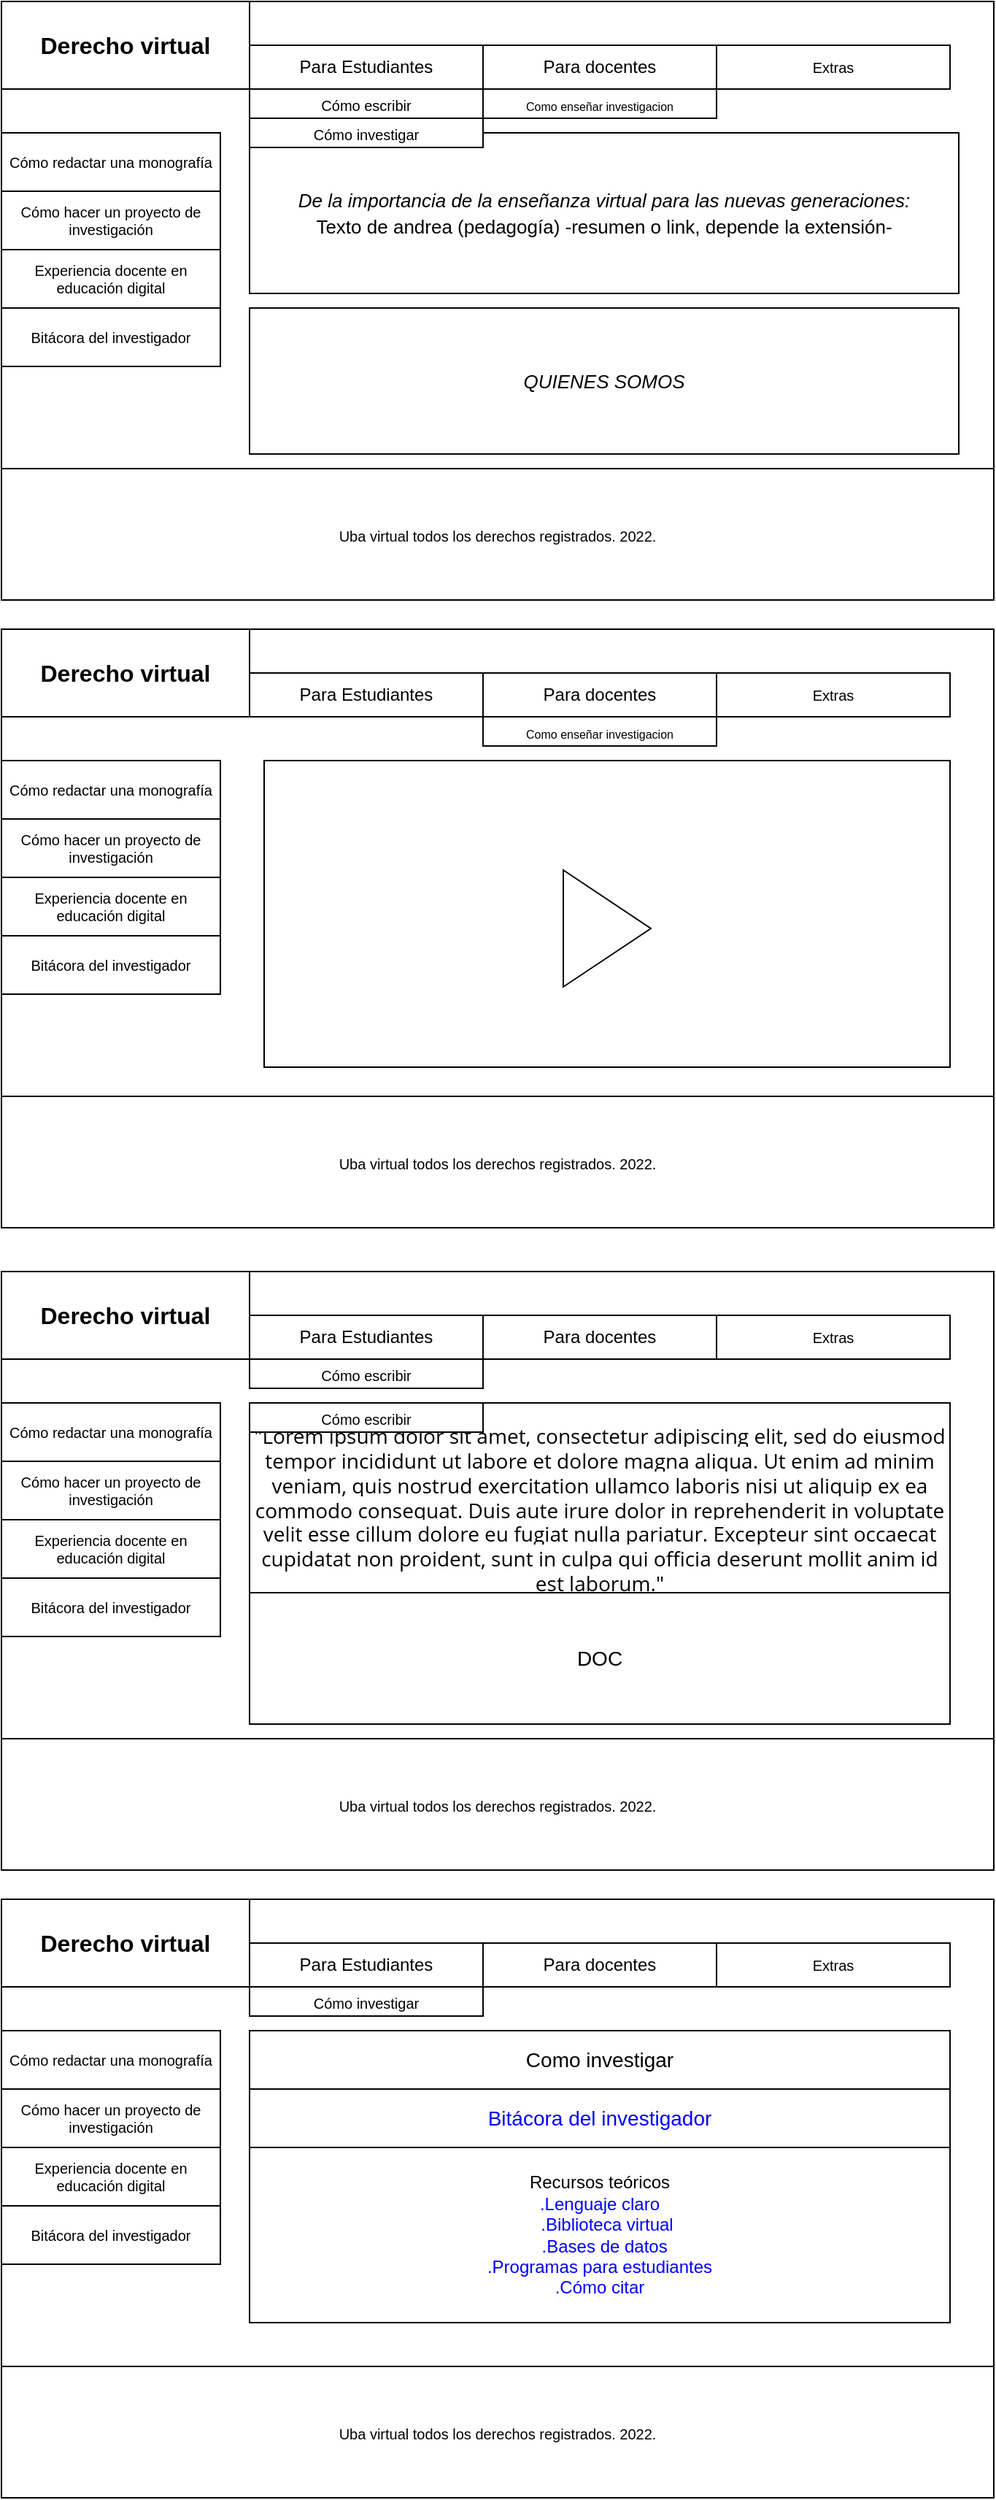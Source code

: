 <mxfile version="20.2.5" type="device"><diagram id="0DwZai1DJEqQ_BUqtgwn" name="Página-1"><mxGraphModel dx="1021" dy="567" grid="1" gridSize="10" guides="1" tooltips="1" connect="1" arrows="1" fold="1" page="1" pageScale="1" pageWidth="827" pageHeight="1169" math="0" shadow="0"><root><mxCell id="0"/><mxCell id="1" parent="0"/><mxCell id="tN2g6tQqou8vmo9OlKKQ-1" value="" style="rounded=0;whiteSpace=wrap;html=1;" vertex="1" parent="1"><mxGeometry x="80" y="30" width="680" height="410" as="geometry"/></mxCell><mxCell id="tN2g6tQqou8vmo9OlKKQ-2" value="&lt;font size=&quot;1&quot; style=&quot;&quot;&gt;&lt;b style=&quot;font-size: 16px;&quot;&gt;Derecho virtual&lt;/b&gt;&lt;/font&gt;" style="rounded=0;whiteSpace=wrap;html=1;" vertex="1" parent="1"><mxGeometry x="80" y="30" width="170" height="60" as="geometry"/></mxCell><mxCell id="tN2g6tQqou8vmo9OlKKQ-3" value="Para docentes" style="rounded=0;whiteSpace=wrap;html=1;" vertex="1" parent="1"><mxGeometry x="410" y="60" width="160" height="30" as="geometry"/></mxCell><mxCell id="tN2g6tQqou8vmo9OlKKQ-4" value="Para Estudiantes" style="rounded=0;whiteSpace=wrap;html=1;" vertex="1" parent="1"><mxGeometry x="250" y="60" width="160" height="30" as="geometry"/></mxCell><mxCell id="tN2g6tQqou8vmo9OlKKQ-5" value="&lt;font style=&quot;font-size: 10px;&quot;&gt;Extras&lt;/font&gt;" style="rounded=0;whiteSpace=wrap;html=1;" vertex="1" parent="1"><mxGeometry x="570" y="60" width="160" height="30" as="geometry"/></mxCell><mxCell id="tN2g6tQqou8vmo9OlKKQ-7" value="&lt;span style=&quot;font-size: 13px;&quot; id=&quot;docs-internal-guid-e25d968c-7fff-4062-70da-d6fd4b11f911&quot;&gt;&lt;p style=&quot;line-height:1.38;text-align: justify;margin-top:0pt;margin-bottom:0pt;&quot; dir=&quot;ltr&quot;&gt;&lt;span style=&quot;font-family: Arial; background-color: transparent; font-style: italic; font-variant-numeric: normal; font-variant-east-asian: normal; vertical-align: baseline;&quot;&gt;De la importancia de la enseñanza virtual para las nuevas generaciones:&lt;/span&gt;&lt;/p&gt;&lt;p style=&quot;line-height:1.38;margin-top:0pt;margin-bottom:0pt;&quot; dir=&quot;ltr&quot;&gt;&lt;span style=&quot;font-family: Arial; background-color: transparent; font-variant-numeric: normal; font-variant-east-asian: normal; vertical-align: baseline;&quot;&gt;Texto de andrea (pedagogía) -resumen o link, depende la extensión-&lt;/span&gt;&lt;/p&gt;&lt;/span&gt;" style="rounded=0;whiteSpace=wrap;html=1;" vertex="1" parent="1"><mxGeometry x="250" y="120" width="486" height="110" as="geometry"/></mxCell><mxCell id="tN2g6tQqou8vmo9OlKKQ-8" value="" style="rounded=0;whiteSpace=wrap;html=1;fontSize=13;" vertex="1" parent="1"><mxGeometry x="80" y="120" width="150" height="160" as="geometry"/></mxCell><mxCell id="tN2g6tQqou8vmo9OlKKQ-9" value="&lt;font style=&quot;font-size: 10px;&quot;&gt;Uba virtual todos los derechos registrados. 2022.&lt;/font&gt;" style="rounded=0;whiteSpace=wrap;html=1;fontSize=13;" vertex="1" parent="1"><mxGeometry x="80" y="350" width="680" height="90" as="geometry"/></mxCell><mxCell id="tN2g6tQqou8vmo9OlKKQ-13" value="&lt;span style=&quot;font-size: 8px;&quot;&gt;Como enseñar investigacion&lt;/span&gt;" style="rounded=0;whiteSpace=wrap;html=1;fontSize=13;" vertex="1" parent="1"><mxGeometry x="410" y="90" width="160" height="20" as="geometry"/></mxCell><mxCell id="tN2g6tQqou8vmo9OlKKQ-14" value="&lt;font style=&quot;font-size: 10px;&quot;&gt;Cómo investigar&lt;/font&gt;" style="rounded=0;whiteSpace=wrap;html=1;fontSize=13;" vertex="1" parent="1"><mxGeometry x="250" y="110" width="160" height="20" as="geometry"/></mxCell><mxCell id="tN2g6tQqou8vmo9OlKKQ-15" value="&lt;font style=&quot;font-size: 10px;&quot;&gt;Cómo escribir&lt;/font&gt;" style="rounded=0;whiteSpace=wrap;html=1;fontSize=13;" vertex="1" parent="1"><mxGeometry x="250" y="90" width="160" height="20" as="geometry"/></mxCell><mxCell id="tN2g6tQqou8vmo9OlKKQ-16" value="Cómo redactar una monografía" style="rounded=0;whiteSpace=wrap;html=1;fontSize=10;" vertex="1" parent="1"><mxGeometry x="80" y="120" width="150" height="40" as="geometry"/></mxCell><mxCell id="tN2g6tQqou8vmo9OlKKQ-17" value="Cómo hacer un proyecto de investigación" style="rounded=0;whiteSpace=wrap;html=1;fontSize=10;" vertex="1" parent="1"><mxGeometry x="80" y="160" width="150" height="40" as="geometry"/></mxCell><mxCell id="tN2g6tQqou8vmo9OlKKQ-18" value="Experiencia docente en educación digital" style="rounded=0;whiteSpace=wrap;html=1;fontSize=10;" vertex="1" parent="1"><mxGeometry x="80" y="200" width="150" height="40" as="geometry"/></mxCell><mxCell id="tN2g6tQqou8vmo9OlKKQ-21" value="Bitácora del investigador" style="rounded=0;whiteSpace=wrap;html=1;fontSize=10;" vertex="1" parent="1"><mxGeometry x="80" y="240" width="150" height="40" as="geometry"/></mxCell><mxCell id="tN2g6tQqou8vmo9OlKKQ-23" value="&lt;span style=&quot;font-size: 13px;&quot; id=&quot;docs-internal-guid-e25d968c-7fff-4062-70da-d6fd4b11f911&quot;&gt;&lt;p style=&quot;line-height:1.38;text-align: justify;margin-top:0pt;margin-bottom:0pt;&quot; dir=&quot;ltr&quot;&gt;&lt;font face=&quot;Arial&quot;&gt;&lt;i&gt;QUIENES SOMOS&lt;/i&gt;&lt;/font&gt;&lt;/p&gt;&lt;/span&gt;" style="rounded=0;whiteSpace=wrap;html=1;" vertex="1" parent="1"><mxGeometry x="250" y="240" width="486" height="100" as="geometry"/></mxCell><mxCell id="tN2g6tQqou8vmo9OlKKQ-41" value="" style="rounded=0;whiteSpace=wrap;html=1;" vertex="1" parent="1"><mxGeometry x="80" y="460" width="680" height="410" as="geometry"/></mxCell><mxCell id="tN2g6tQqou8vmo9OlKKQ-42" value="&lt;font size=&quot;1&quot; style=&quot;&quot;&gt;&lt;b style=&quot;font-size: 16px;&quot;&gt;Derecho virtual&lt;/b&gt;&lt;/font&gt;" style="rounded=0;whiteSpace=wrap;html=1;" vertex="1" parent="1"><mxGeometry x="80" y="460" width="170" height="60" as="geometry"/></mxCell><mxCell id="tN2g6tQqou8vmo9OlKKQ-43" value="Para docentes" style="rounded=0;whiteSpace=wrap;html=1;" vertex="1" parent="1"><mxGeometry x="410" y="490" width="160" height="30" as="geometry"/></mxCell><mxCell id="tN2g6tQqou8vmo9OlKKQ-44" value="Para Estudiantes" style="rounded=0;whiteSpace=wrap;html=1;" vertex="1" parent="1"><mxGeometry x="250" y="490" width="160" height="30" as="geometry"/></mxCell><mxCell id="tN2g6tQqou8vmo9OlKKQ-45" value="&lt;font style=&quot;font-size: 10px;&quot;&gt;Extras&lt;/font&gt;" style="rounded=0;whiteSpace=wrap;html=1;" vertex="1" parent="1"><mxGeometry x="570" y="490" width="160" height="30" as="geometry"/></mxCell><mxCell id="tN2g6tQqou8vmo9OlKKQ-47" value="" style="rounded=0;whiteSpace=wrap;html=1;fontSize=13;" vertex="1" parent="1"><mxGeometry x="80" y="550" width="150" height="160" as="geometry"/></mxCell><mxCell id="tN2g6tQqou8vmo9OlKKQ-48" value="&lt;font style=&quot;font-size: 10px;&quot;&gt;Uba virtual todos los derechos registrados. 2022.&lt;/font&gt;" style="rounded=0;whiteSpace=wrap;html=1;fontSize=13;" vertex="1" parent="1"><mxGeometry x="80" y="780" width="680" height="90" as="geometry"/></mxCell><mxCell id="tN2g6tQqou8vmo9OlKKQ-52" value="Cómo redactar una monografía" style="rounded=0;whiteSpace=wrap;html=1;fontSize=10;" vertex="1" parent="1"><mxGeometry x="80" y="550" width="150" height="40" as="geometry"/></mxCell><mxCell id="tN2g6tQqou8vmo9OlKKQ-53" value="Cómo hacer un proyecto de investigación" style="rounded=0;whiteSpace=wrap;html=1;fontSize=10;" vertex="1" parent="1"><mxGeometry x="80" y="590" width="150" height="40" as="geometry"/></mxCell><mxCell id="tN2g6tQqou8vmo9OlKKQ-54" value="Experiencia docente en educación digital" style="rounded=0;whiteSpace=wrap;html=1;fontSize=10;" vertex="1" parent="1"><mxGeometry x="80" y="630" width="150" height="40" as="geometry"/></mxCell><mxCell id="tN2g6tQqou8vmo9OlKKQ-55" value="Bitácora del investigador" style="rounded=0;whiteSpace=wrap;html=1;fontSize=10;" vertex="1" parent="1"><mxGeometry x="80" y="670" width="150" height="40" as="geometry"/></mxCell><mxCell id="tN2g6tQqou8vmo9OlKKQ-57" value="" style="rounded=0;whiteSpace=wrap;html=1;fontSize=10;" vertex="1" parent="1"><mxGeometry x="260" y="550" width="470" height="210" as="geometry"/></mxCell><mxCell id="tN2g6tQqou8vmo9OlKKQ-58" value="" style="triangle;whiteSpace=wrap;html=1;fontSize=10;" vertex="1" parent="1"><mxGeometry x="465" y="625" width="60" height="80" as="geometry"/></mxCell><mxCell id="tN2g6tQqou8vmo9OlKKQ-59" value="&lt;span style=&quot;font-size: 8px;&quot;&gt;Como enseñar investigacion&lt;/span&gt;" style="rounded=0;whiteSpace=wrap;html=1;fontSize=13;" vertex="1" parent="1"><mxGeometry x="410" y="520" width="160" height="20" as="geometry"/></mxCell><mxCell id="tN2g6tQqou8vmo9OlKKQ-60" value="" style="rounded=0;whiteSpace=wrap;html=1;" vertex="1" parent="1"><mxGeometry x="80" y="900" width="680" height="410" as="geometry"/></mxCell><mxCell id="tN2g6tQqou8vmo9OlKKQ-61" value="&lt;font size=&quot;1&quot; style=&quot;&quot;&gt;&lt;b style=&quot;font-size: 16px;&quot;&gt;Derecho virtual&lt;/b&gt;&lt;/font&gt;" style="rounded=0;whiteSpace=wrap;html=1;" vertex="1" parent="1"><mxGeometry x="80" y="900" width="170" height="60" as="geometry"/></mxCell><mxCell id="tN2g6tQqou8vmo9OlKKQ-62" value="Para docentes" style="rounded=0;whiteSpace=wrap;html=1;" vertex="1" parent="1"><mxGeometry x="410" y="930" width="160" height="30" as="geometry"/></mxCell><mxCell id="tN2g6tQqou8vmo9OlKKQ-63" value="Para Estudiantes" style="rounded=0;whiteSpace=wrap;html=1;" vertex="1" parent="1"><mxGeometry x="250" y="930" width="160" height="30" as="geometry"/></mxCell><mxCell id="tN2g6tQqou8vmo9OlKKQ-64" value="&lt;font style=&quot;font-size: 10px;&quot;&gt;Extras&lt;/font&gt;" style="rounded=0;whiteSpace=wrap;html=1;" vertex="1" parent="1"><mxGeometry x="570" y="930" width="160" height="30" as="geometry"/></mxCell><mxCell id="tN2g6tQqou8vmo9OlKKQ-66" value="" style="rounded=0;whiteSpace=wrap;html=1;fontSize=13;" vertex="1" parent="1"><mxGeometry x="80" y="990" width="150" height="160" as="geometry"/></mxCell><mxCell id="tN2g6tQqou8vmo9OlKKQ-67" value="&lt;font style=&quot;font-size: 10px;&quot;&gt;Uba virtual todos los derechos registrados. 2022.&lt;/font&gt;" style="rounded=0;whiteSpace=wrap;html=1;fontSize=13;" vertex="1" parent="1"><mxGeometry x="80" y="1220" width="680" height="90" as="geometry"/></mxCell><mxCell id="tN2g6tQqou8vmo9OlKKQ-71" value="Cómo redactar una monografía" style="rounded=0;whiteSpace=wrap;html=1;fontSize=10;" vertex="1" parent="1"><mxGeometry x="80" y="990" width="150" height="40" as="geometry"/></mxCell><mxCell id="tN2g6tQqou8vmo9OlKKQ-72" value="Cómo hacer un proyecto de investigación" style="rounded=0;whiteSpace=wrap;html=1;fontSize=10;" vertex="1" parent="1"><mxGeometry x="80" y="1030" width="150" height="40" as="geometry"/></mxCell><mxCell id="tN2g6tQqou8vmo9OlKKQ-73" value="Experiencia docente en educación digital" style="rounded=0;whiteSpace=wrap;html=1;fontSize=10;" vertex="1" parent="1"><mxGeometry x="80" y="1070" width="150" height="40" as="geometry"/></mxCell><mxCell id="tN2g6tQqou8vmo9OlKKQ-74" value="Bitácora del investigador" style="rounded=0;whiteSpace=wrap;html=1;fontSize=10;" vertex="1" parent="1"><mxGeometry x="80" y="1110" width="150" height="40" as="geometry"/></mxCell><mxCell id="tN2g6tQqou8vmo9OlKKQ-76" value="&lt;font style=&quot;font-size: 14px;&quot;&gt;&lt;br&gt;&lt;span style=&quot;color: rgb(0, 0, 0); font-family: &amp;quot;Open Sans&amp;quot;, Arial, sans-serif; font-style: normal; font-variant-ligatures: normal; font-variant-caps: normal; font-weight: 400; letter-spacing: normal; orphans: 2; text-align: justify; text-indent: 0px; text-transform: none; widows: 2; word-spacing: 0px; -webkit-text-stroke-width: 0px; background-color: rgb(255, 255, 255); text-decoration-thickness: initial; text-decoration-style: initial; text-decoration-color: initial; float: none; display: inline !important;&quot;&gt;&quot;Lorem ipsum dolor sit amet, consectetur adipiscing elit, sed do eiusmod tempor incididunt ut labore et dolore magna aliqua. Ut enim ad minim veniam, quis nostrud exercitation ullamco laboris nisi ut aliquip ex ea commodo consequat. Duis aute irure dolor in reprehenderit in voluptate velit esse cillum dolore eu fugiat nulla pariatur. Excepteur sint occaecat cupidatat non proident, sunt in culpa qui officia deserunt mollit anim id est laborum.&quot;&lt;/span&gt;&lt;br&gt;&lt;/font&gt;" style="rounded=0;whiteSpace=wrap;html=1;fontSize=10;" vertex="1" parent="1"><mxGeometry x="250" y="990" width="480" height="130" as="geometry"/></mxCell><mxCell id="tN2g6tQqou8vmo9OlKKQ-77" value="&lt;font style=&quot;font-size: 10px;&quot;&gt;Cómo escribir&lt;/font&gt;" style="rounded=0;whiteSpace=wrap;html=1;fontSize=13;" vertex="1" parent="1"><mxGeometry x="250" y="990" width="160" height="20" as="geometry"/></mxCell><mxCell id="tN2g6tQqou8vmo9OlKKQ-78" value="DOC" style="rounded=0;whiteSpace=wrap;html=1;fontSize=14;" vertex="1" parent="1"><mxGeometry x="250" y="1120" width="480" height="90" as="geometry"/></mxCell><mxCell id="tN2g6tQqou8vmo9OlKKQ-79" value="" style="rounded=0;whiteSpace=wrap;html=1;" vertex="1" parent="1"><mxGeometry x="80" y="1330" width="680" height="410" as="geometry"/></mxCell><mxCell id="tN2g6tQqou8vmo9OlKKQ-80" value="&lt;font size=&quot;1&quot; style=&quot;&quot;&gt;&lt;b style=&quot;font-size: 16px;&quot;&gt;Derecho virtual&lt;/b&gt;&lt;/font&gt;" style="rounded=0;whiteSpace=wrap;html=1;" vertex="1" parent="1"><mxGeometry x="80" y="1330" width="170" height="60" as="geometry"/></mxCell><mxCell id="tN2g6tQqou8vmo9OlKKQ-81" value="Para docentes" style="rounded=0;whiteSpace=wrap;html=1;" vertex="1" parent="1"><mxGeometry x="410" y="1360" width="160" height="30" as="geometry"/></mxCell><mxCell id="tN2g6tQqou8vmo9OlKKQ-82" value="Para Estudiantes" style="rounded=0;whiteSpace=wrap;html=1;" vertex="1" parent="1"><mxGeometry x="250" y="1360" width="160" height="30" as="geometry"/></mxCell><mxCell id="tN2g6tQqou8vmo9OlKKQ-83" value="&lt;font style=&quot;font-size: 10px;&quot;&gt;Extras&lt;/font&gt;" style="rounded=0;whiteSpace=wrap;html=1;" vertex="1" parent="1"><mxGeometry x="570" y="1360" width="160" height="30" as="geometry"/></mxCell><mxCell id="tN2g6tQqou8vmo9OlKKQ-84" value="" style="rounded=0;whiteSpace=wrap;html=1;fontSize=13;" vertex="1" parent="1"><mxGeometry x="80" y="1420" width="150" height="160" as="geometry"/></mxCell><mxCell id="tN2g6tQqou8vmo9OlKKQ-85" value="&lt;font style=&quot;font-size: 10px;&quot;&gt;Uba virtual todos los derechos registrados. 2022.&lt;/font&gt;" style="rounded=0;whiteSpace=wrap;html=1;fontSize=13;" vertex="1" parent="1"><mxGeometry x="80" y="1650" width="680" height="90" as="geometry"/></mxCell><mxCell id="tN2g6tQqou8vmo9OlKKQ-87" value="Cómo redactar una monografía" style="rounded=0;whiteSpace=wrap;html=1;fontSize=10;" vertex="1" parent="1"><mxGeometry x="80" y="1420" width="150" height="40" as="geometry"/></mxCell><mxCell id="tN2g6tQqou8vmo9OlKKQ-88" value="Cómo hacer un proyecto de investigación" style="rounded=0;whiteSpace=wrap;html=1;fontSize=10;" vertex="1" parent="1"><mxGeometry x="80" y="1460" width="150" height="40" as="geometry"/></mxCell><mxCell id="tN2g6tQqou8vmo9OlKKQ-89" value="Experiencia docente en educación digital" style="rounded=0;whiteSpace=wrap;html=1;fontSize=10;" vertex="1" parent="1"><mxGeometry x="80" y="1500" width="150" height="40" as="geometry"/></mxCell><mxCell id="tN2g6tQqou8vmo9OlKKQ-90" value="Bitácora del investigador" style="rounded=0;whiteSpace=wrap;html=1;fontSize=10;" vertex="1" parent="1"><mxGeometry x="80" y="1540" width="150" height="40" as="geometry"/></mxCell><mxCell id="tN2g6tQqou8vmo9OlKKQ-94" value="" style="rounded=0;whiteSpace=wrap;html=1;fontSize=13;" vertex="1" parent="1"><mxGeometry x="250" y="1420" width="480" height="120" as="geometry"/></mxCell><mxCell id="tN2g6tQqou8vmo9OlKKQ-95" value="&lt;font style=&quot;font-size: 10px;&quot;&gt;Cómo investigar&lt;/font&gt;" style="rounded=0;whiteSpace=wrap;html=1;fontSize=13;" vertex="1" parent="1"><mxGeometry x="250" y="1390" width="160" height="20" as="geometry"/></mxCell><mxCell id="tN2g6tQqou8vmo9OlKKQ-96" value="&lt;font style=&quot;font-size: 10px;&quot;&gt;Cómo escribir&lt;/font&gt;" style="rounded=0;whiteSpace=wrap;html=1;fontSize=13;" vertex="1" parent="1"><mxGeometry x="250" y="960" width="160" height="20" as="geometry"/></mxCell><mxCell id="tN2g6tQqou8vmo9OlKKQ-97" value="&lt;font style=&quot;font-size: 14px;&quot;&gt;Como investigar&lt;/font&gt;" style="rounded=0;whiteSpace=wrap;html=1;fontSize=10;" vertex="1" parent="1"><mxGeometry x="250" y="1420" width="480" height="40" as="geometry"/></mxCell><mxCell id="tN2g6tQqou8vmo9OlKKQ-98" value="&lt;span style=&quot;font-size: 14px;&quot;&gt;&lt;font color=&quot;#0000ff&quot;&gt;Bitácora del investigador&lt;/font&gt;&lt;/span&gt;" style="rounded=0;whiteSpace=wrap;html=1;fontSize=10;" vertex="1" parent="1"><mxGeometry x="250" y="1460" width="480" height="40" as="geometry"/></mxCell><mxCell id="tN2g6tQqou8vmo9OlKKQ-99" value="&lt;span style=&quot;font-size: 12px;&quot;&gt;Recursos teóricos&lt;br&gt;&lt;span style=&quot;&quot;&gt;&#9;&lt;/span&gt;&lt;font color=&quot;#0000ff&quot;&gt;.Lenguaje claro&lt;br&gt;&amp;nbsp; &amp;nbsp;.Biblioteca virtual&lt;br&gt;&amp;nbsp; .Bases de datos&lt;br&gt;.Programas para estudiantes&lt;br&gt;.Cómo citar&lt;/font&gt;&lt;br&gt;&lt;/span&gt;" style="rounded=0;whiteSpace=wrap;html=1;fontSize=10;" vertex="1" parent="1"><mxGeometry x="250" y="1500" width="480" height="120" as="geometry"/></mxCell></root></mxGraphModel></diagram></mxfile>